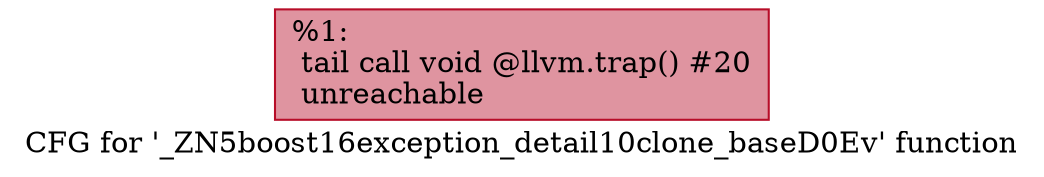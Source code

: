 digraph "CFG for '_ZN5boost16exception_detail10clone_baseD0Ev' function" {
	label="CFG for '_ZN5boost16exception_detail10clone_baseD0Ev' function";

	Node0x555c8d456cd0 [shape=record,color="#b70d28ff", style=filled, fillcolor="#b70d2870",label="{%1:\l  tail call void @llvm.trap() #20\l  unreachable\l}"];
}
